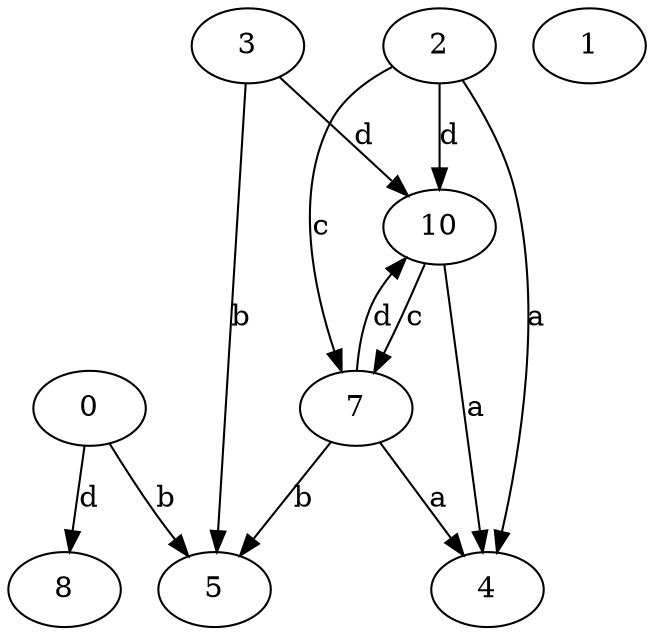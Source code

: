 strict digraph  {
0;
3;
1;
4;
5;
7;
8;
2;
10;
0 -> 5  [label=b];
0 -> 8  [label=d];
3 -> 5  [label=b];
3 -> 10  [label=d];
7 -> 4  [label=a];
7 -> 5  [label=b];
7 -> 10  [label=d];
2 -> 4  [label=a];
2 -> 7  [label=c];
2 -> 10  [label=d];
10 -> 4  [label=a];
10 -> 7  [label=c];
}
